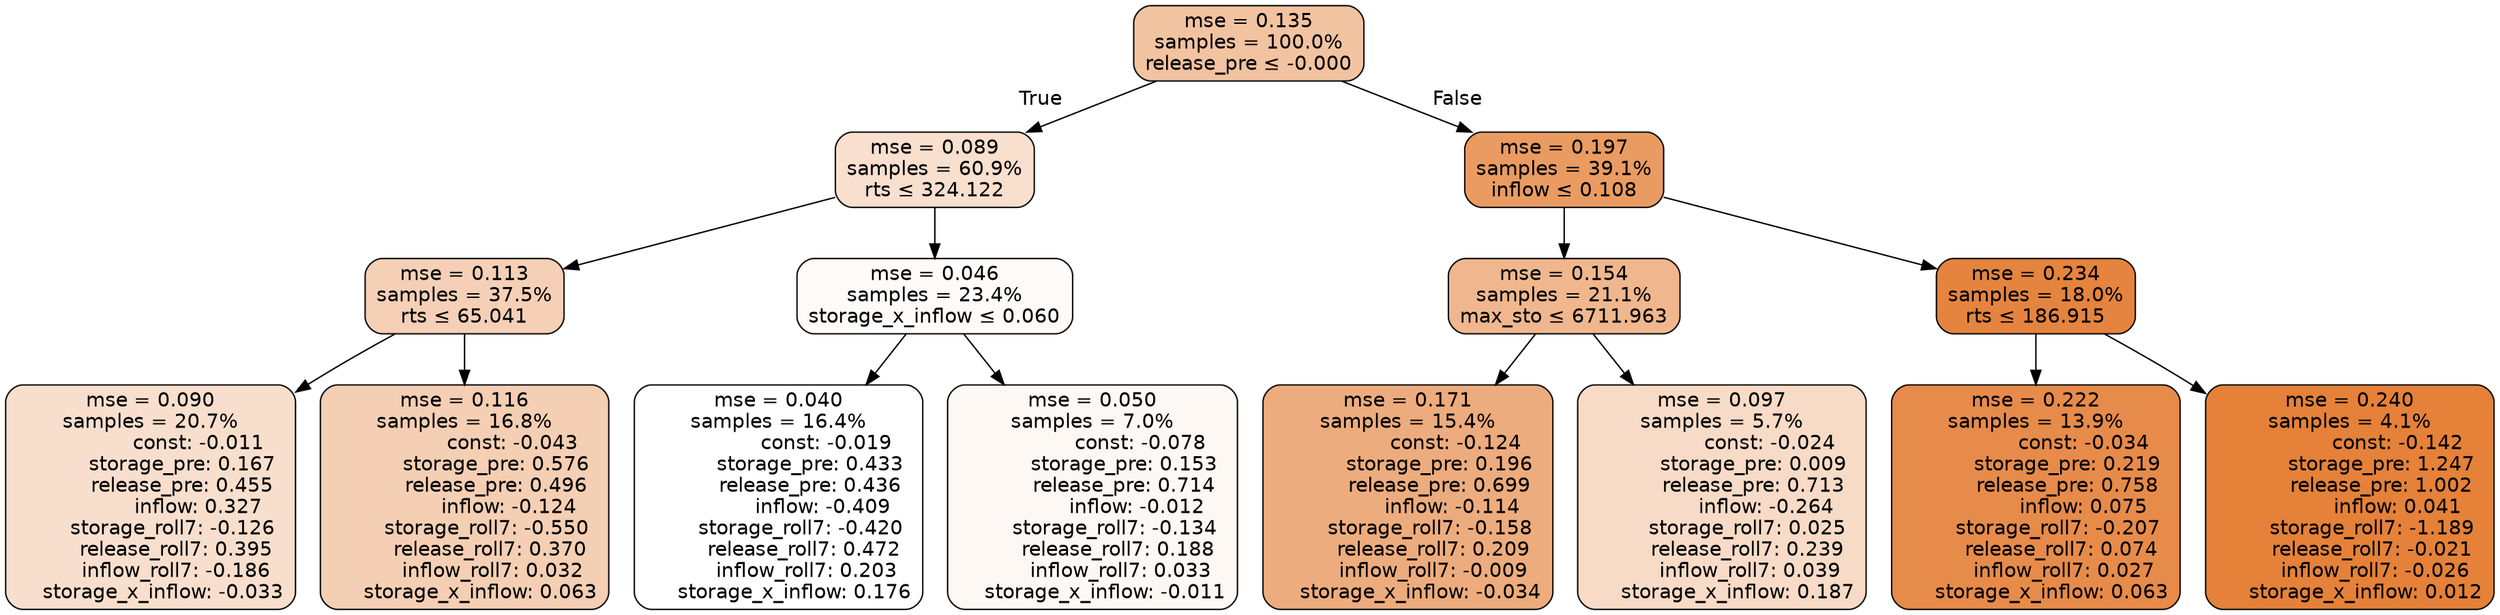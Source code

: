 digraph tree {
bgcolor="transparent"
node [shape=rectangle, style="filled, rounded", color="black", fontname=helvetica] ;
edge [fontname=helvetica] ;
	"0" [label="mse = 0.135
samples = 100.0%
release_pre &le; -0.000", fillcolor="#f2c3a0"]
	"1" [label="mse = 0.089
samples = 60.9%
rts &le; 324.122", fillcolor="#f8dfce"]
	"2" [label="mse = 0.113
samples = 37.5%
rts &le; 65.041", fillcolor="#f5d0b6"]
	"3" [label="mse = 0.090
samples = 20.7%
               const: -0.011
          storage_pre: 0.167
          release_pre: 0.455
               inflow: 0.327
       storage_roll7: -0.126
        release_roll7: 0.395
        inflow_roll7: -0.186
    storage_x_inflow: -0.033", fillcolor="#f8dfcd"]
	"4" [label="mse = 0.116
samples = 16.8%
               const: -0.043
          storage_pre: 0.576
          release_pre: 0.496
              inflow: -0.124
       storage_roll7: -0.550
        release_roll7: 0.370
         inflow_roll7: 0.032
     storage_x_inflow: 0.063", fillcolor="#f5cfb3"]
	"5" [label="mse = 0.046
samples = 23.4%
storage_x_inflow &le; 0.060", fillcolor="#fefbf9"]
	"6" [label="mse = 0.040
samples = 16.4%
               const: -0.019
          storage_pre: 0.433
          release_pre: 0.436
              inflow: -0.409
       storage_roll7: -0.420
        release_roll7: 0.472
         inflow_roll7: 0.203
     storage_x_inflow: 0.176", fillcolor="#ffffff"]
	"7" [label="mse = 0.050
samples = 7.0%
               const: -0.078
          storage_pre: 0.153
          release_pre: 0.714
              inflow: -0.012
       storage_roll7: -0.134
        release_roll7: 0.188
         inflow_roll7: 0.033
    storage_x_inflow: -0.011", fillcolor="#fdf8f4"]
	"8" [label="mse = 0.197
samples = 39.1%
inflow &le; 0.108", fillcolor="#ea9b62"]
	"9" [label="mse = 0.154
samples = 21.1%
max_sto &le; 6711.963", fillcolor="#f0b78e"]
	"10" [label="mse = 0.171
samples = 15.4%
               const: -0.124
          storage_pre: 0.196
          release_pre: 0.699
              inflow: -0.114
       storage_roll7: -0.158
        release_roll7: 0.209
        inflow_roll7: -0.009
    storage_x_inflow: -0.034", fillcolor="#edac7d"]
	"11" [label="mse = 0.097
samples = 5.7%
               const: -0.024
          storage_pre: 0.009
          release_pre: 0.713
              inflow: -0.264
        storage_roll7: 0.025
        release_roll7: 0.239
         inflow_roll7: 0.039
     storage_x_inflow: 0.187", fillcolor="#f7dbc6"]
	"12" [label="mse = 0.234
samples = 18.0%
rts &le; 186.915", fillcolor="#e5843e"]
	"13" [label="mse = 0.222
samples = 13.9%
               const: -0.034
          storage_pre: 0.219
          release_pre: 0.758
               inflow: 0.075
       storage_roll7: -0.207
        release_roll7: 0.074
         inflow_roll7: 0.027
     storage_x_inflow: 0.063", fillcolor="#e78b4a"]
	"14" [label="mse = 0.240
samples = 4.1%
               const: -0.142
          storage_pre: 1.247
          release_pre: 1.002
               inflow: 0.041
       storage_roll7: -1.189
       release_roll7: -0.021
        inflow_roll7: -0.026
     storage_x_inflow: 0.012", fillcolor="#e58139"]

	"0" -> "1" [labeldistance=2.5, labelangle=45, headlabel="True"]
	"1" -> "2"
	"2" -> "3"
	"2" -> "4"
	"1" -> "5"
	"5" -> "6"
	"5" -> "7"
	"0" -> "8" [labeldistance=2.5, labelangle=-45, headlabel="False"]
	"8" -> "9"
	"9" -> "10"
	"9" -> "11"
	"8" -> "12"
	"12" -> "13"
	"12" -> "14"
}